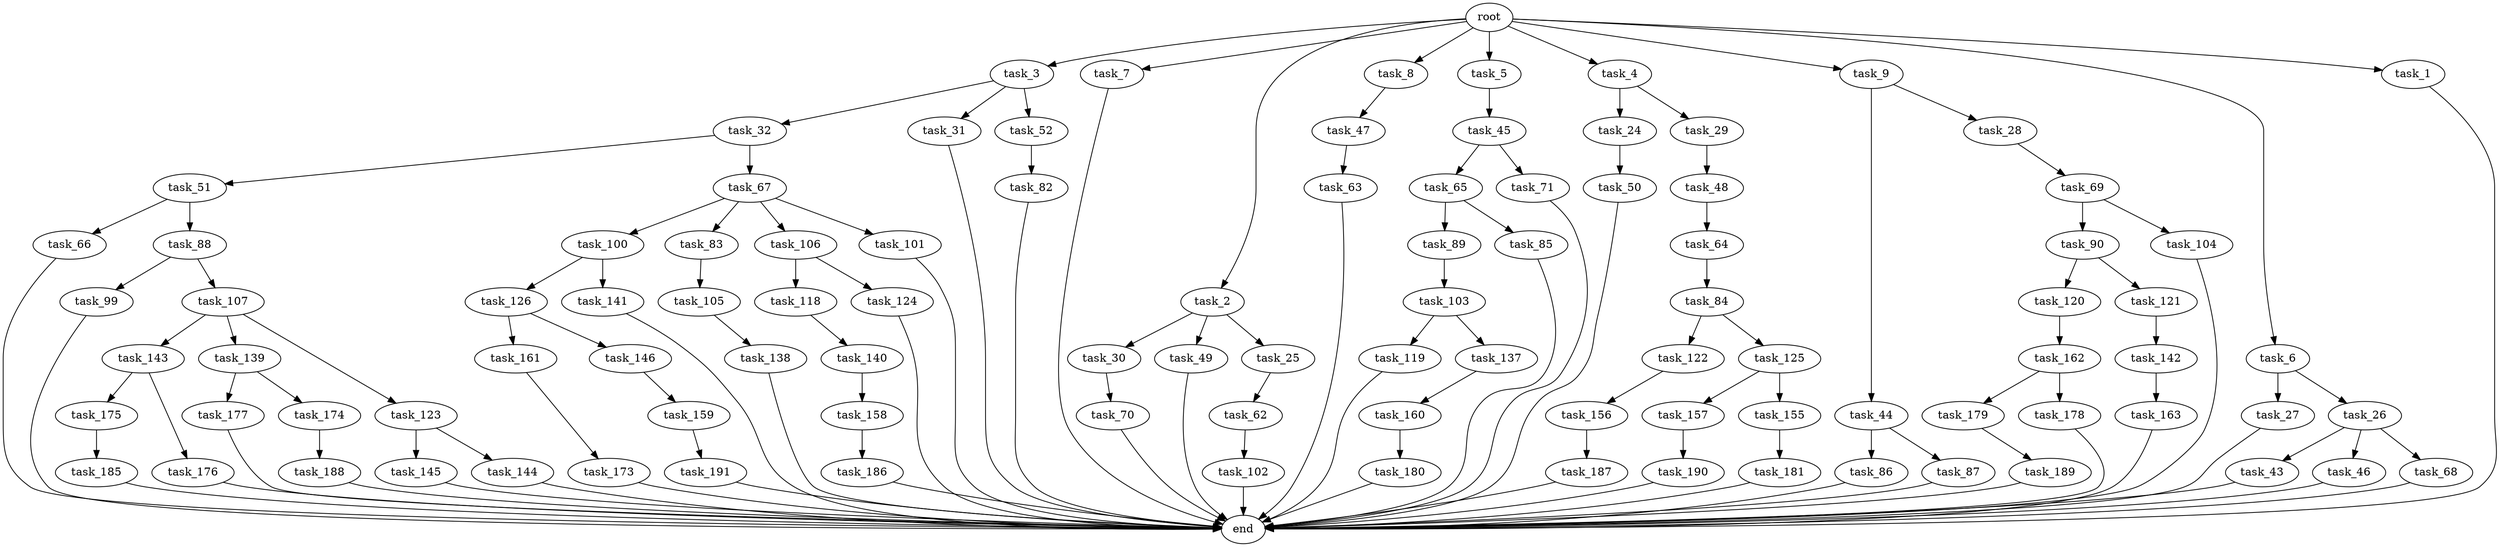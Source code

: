 digraph G {
  task_173 [size="7730941132.800000"];
  task_65 [size="69578470195.199997"];
  task_45 [size="30923764531.200001"];
  task_89 [size="7730941132.800000"];
  task_100 [size="85899345920.000000"];
  task_47 [size="21474836480.000000"];
  task_90 [size="69578470195.199997"];
  task_3 [size="102.400000"];
  task_7 [size="102.400000"];
  task_30 [size="7730941132.800000"];
  task_2 [size="102.400000"];
  end [size="0.000000"];
  task_8 [size="102.400000"];
  task_44 [size="13743895347.200001"];
  task_163 [size="42090679500.800003"];
  task_69 [size="54975581388.800003"];
  task_84 [size="69578470195.199997"];
  task_49 [size="7730941132.800000"];
  task_187 [size="69578470195.199997"];
  task_86 [size="13743895347.200001"];
  task_145 [size="13743895347.200001"];
  task_43 [size="85899345920.000000"];
  task_118 [size="13743895347.200001"];
  task_189 [size="69578470195.199997"];
  task_71 [size="69578470195.199997"];
  task_160 [size="30923764531.200001"];
  task_105 [size="42090679500.800003"];
  task_5 [size="102.400000"];
  task_48 [size="13743895347.200001"];
  task_4 [size="102.400000"];
  task_157 [size="42090679500.800003"];
  task_185 [size="21474836480.000000"];
  task_99 [size="7730941132.800000"];
  task_181 [size="42090679500.800003"];
  task_120 [size="3435973836.800000"];
  task_177 [size="13743895347.200001"];
  task_82 [size="54975581388.800003"];
  task_144 [size="13743895347.200001"];
  task_50 [size="30923764531.200001"];
  task_24 [size="30923764531.200001"];
  task_161 [size="85899345920.000000"];
  task_83 [size="85899345920.000000"];
  task_191 [size="42090679500.800003"];
  task_103 [size="54975581388.800003"];
  task_62 [size="30923764531.200001"];
  task_9 [size="102.400000"];
  task_46 [size="85899345920.000000"];
  task_175 [size="7730941132.800000"];
  task_124 [size="13743895347.200001"];
  task_121 [size="3435973836.800000"];
  task_186 [size="13743895347.200001"];
  task_107 [size="7730941132.800000"];
  task_25 [size="7730941132.800000"];
  task_126 [size="42090679500.800003"];
  task_27 [size="30923764531.200001"];
  task_179 [size="13743895347.200001"];
  task_6 [size="102.400000"];
  task_143 [size="54975581388.800003"];
  task_51 [size="30923764531.200001"];
  task_66 [size="30923764531.200001"];
  task_142 [size="54975581388.800003"];
  root [size="0.000000"];
  task_106 [size="85899345920.000000"];
  task_146 [size="85899345920.000000"];
  task_32 [size="7730941132.800000"];
  task_141 [size="42090679500.800003"];
  task_188 [size="85899345920.000000"];
  task_180 [size="3435973836.800000"];
  task_88 [size="30923764531.200001"];
  task_26 [size="30923764531.200001"];
  task_190 [size="69578470195.199997"];
  task_87 [size="13743895347.200001"];
  task_70 [size="7730941132.800000"];
  task_29 [size="30923764531.200001"];
  task_31 [size="7730941132.800000"];
  task_85 [size="7730941132.800000"];
  task_122 [size="30923764531.200001"];
  task_119 [size="85899345920.000000"];
  task_63 [size="7730941132.800000"];
  task_52 [size="7730941132.800000"];
  task_162 [size="3435973836.800000"];
  task_101 [size="85899345920.000000"];
  task_28 [size="13743895347.200001"];
  task_67 [size="30923764531.200001"];
  task_178 [size="13743895347.200001"];
  task_159 [size="69578470195.199997"];
  task_125 [size="30923764531.200001"];
  task_102 [size="54975581388.800003"];
  task_155 [size="42090679500.800003"];
  task_158 [size="85899345920.000000"];
  task_137 [size="85899345920.000000"];
  task_138 [size="7730941132.800000"];
  task_139 [size="54975581388.800003"];
  task_140 [size="21474836480.000000"];
  task_156 [size="54975581388.800003"];
  task_1 [size="102.400000"];
  task_68 [size="85899345920.000000"];
  task_104 [size="69578470195.199997"];
  task_176 [size="7730941132.800000"];
  task_174 [size="13743895347.200001"];
  task_64 [size="3435973836.800000"];
  task_123 [size="54975581388.800003"];

  task_173 -> end [size="1.000000"];
  task_65 -> task_89 [size="75497472.000000"];
  task_65 -> task_85 [size="75497472.000000"];
  task_45 -> task_65 [size="679477248.000000"];
  task_45 -> task_71 [size="679477248.000000"];
  task_89 -> task_103 [size="536870912.000000"];
  task_100 -> task_126 [size="411041792.000000"];
  task_100 -> task_141 [size="411041792.000000"];
  task_47 -> task_63 [size="75497472.000000"];
  task_90 -> task_120 [size="33554432.000000"];
  task_90 -> task_121 [size="33554432.000000"];
  task_3 -> task_31 [size="75497472.000000"];
  task_3 -> task_32 [size="75497472.000000"];
  task_3 -> task_52 [size="75497472.000000"];
  task_7 -> end [size="1.000000"];
  task_30 -> task_70 [size="75497472.000000"];
  task_2 -> task_30 [size="75497472.000000"];
  task_2 -> task_49 [size="75497472.000000"];
  task_2 -> task_25 [size="75497472.000000"];
  task_8 -> task_47 [size="209715200.000000"];
  task_44 -> task_87 [size="134217728.000000"];
  task_44 -> task_86 [size="134217728.000000"];
  task_163 -> end [size="1.000000"];
  task_69 -> task_104 [size="679477248.000000"];
  task_69 -> task_90 [size="679477248.000000"];
  task_84 -> task_125 [size="301989888.000000"];
  task_84 -> task_122 [size="301989888.000000"];
  task_49 -> end [size="1.000000"];
  task_187 -> end [size="1.000000"];
  task_86 -> end [size="1.000000"];
  task_145 -> end [size="1.000000"];
  task_43 -> end [size="1.000000"];
  task_118 -> task_140 [size="209715200.000000"];
  task_189 -> end [size="1.000000"];
  task_71 -> end [size="1.000000"];
  task_160 -> task_180 [size="33554432.000000"];
  task_105 -> task_138 [size="75497472.000000"];
  task_5 -> task_45 [size="301989888.000000"];
  task_48 -> task_64 [size="33554432.000000"];
  task_4 -> task_24 [size="301989888.000000"];
  task_4 -> task_29 [size="301989888.000000"];
  task_157 -> task_190 [size="679477248.000000"];
  task_185 -> end [size="1.000000"];
  task_99 -> end [size="1.000000"];
  task_181 -> end [size="1.000000"];
  task_120 -> task_162 [size="33554432.000000"];
  task_177 -> end [size="1.000000"];
  task_82 -> end [size="1.000000"];
  task_144 -> end [size="1.000000"];
  task_50 -> end [size="1.000000"];
  task_24 -> task_50 [size="301989888.000000"];
  task_161 -> task_173 [size="75497472.000000"];
  task_83 -> task_105 [size="411041792.000000"];
  task_191 -> end [size="1.000000"];
  task_103 -> task_119 [size="838860800.000000"];
  task_103 -> task_137 [size="838860800.000000"];
  task_62 -> task_102 [size="536870912.000000"];
  task_9 -> task_28 [size="134217728.000000"];
  task_9 -> task_44 [size="134217728.000000"];
  task_46 -> end [size="1.000000"];
  task_175 -> task_185 [size="209715200.000000"];
  task_124 -> end [size="1.000000"];
  task_121 -> task_142 [size="536870912.000000"];
  task_186 -> end [size="1.000000"];
  task_107 -> task_139 [size="536870912.000000"];
  task_107 -> task_123 [size="536870912.000000"];
  task_107 -> task_143 [size="536870912.000000"];
  task_25 -> task_62 [size="301989888.000000"];
  task_126 -> task_161 [size="838860800.000000"];
  task_126 -> task_146 [size="838860800.000000"];
  task_27 -> end [size="1.000000"];
  task_179 -> task_189 [size="679477248.000000"];
  task_6 -> task_26 [size="301989888.000000"];
  task_6 -> task_27 [size="301989888.000000"];
  task_143 -> task_176 [size="75497472.000000"];
  task_143 -> task_175 [size="75497472.000000"];
  task_51 -> task_88 [size="301989888.000000"];
  task_51 -> task_66 [size="301989888.000000"];
  task_66 -> end [size="1.000000"];
  task_142 -> task_163 [size="411041792.000000"];
  root -> task_8 [size="1.000000"];
  root -> task_9 [size="1.000000"];
  root -> task_3 [size="1.000000"];
  root -> task_7 [size="1.000000"];
  root -> task_6 [size="1.000000"];
  root -> task_1 [size="1.000000"];
  root -> task_5 [size="1.000000"];
  root -> task_2 [size="1.000000"];
  root -> task_4 [size="1.000000"];
  task_106 -> task_124 [size="134217728.000000"];
  task_106 -> task_118 [size="134217728.000000"];
  task_146 -> task_159 [size="679477248.000000"];
  task_32 -> task_51 [size="301989888.000000"];
  task_32 -> task_67 [size="301989888.000000"];
  task_141 -> end [size="1.000000"];
  task_188 -> end [size="1.000000"];
  task_180 -> end [size="1.000000"];
  task_88 -> task_99 [size="75497472.000000"];
  task_88 -> task_107 [size="75497472.000000"];
  task_26 -> task_43 [size="838860800.000000"];
  task_26 -> task_46 [size="838860800.000000"];
  task_26 -> task_68 [size="838860800.000000"];
  task_190 -> end [size="1.000000"];
  task_87 -> end [size="1.000000"];
  task_70 -> end [size="1.000000"];
  task_29 -> task_48 [size="134217728.000000"];
  task_31 -> end [size="1.000000"];
  task_85 -> end [size="1.000000"];
  task_122 -> task_156 [size="536870912.000000"];
  task_119 -> end [size="1.000000"];
  task_63 -> end [size="1.000000"];
  task_52 -> task_82 [size="536870912.000000"];
  task_162 -> task_179 [size="134217728.000000"];
  task_162 -> task_178 [size="134217728.000000"];
  task_101 -> end [size="1.000000"];
  task_28 -> task_69 [size="536870912.000000"];
  task_67 -> task_83 [size="838860800.000000"];
  task_67 -> task_106 [size="838860800.000000"];
  task_67 -> task_100 [size="838860800.000000"];
  task_67 -> task_101 [size="838860800.000000"];
  task_178 -> end [size="1.000000"];
  task_159 -> task_191 [size="411041792.000000"];
  task_125 -> task_157 [size="411041792.000000"];
  task_125 -> task_155 [size="411041792.000000"];
  task_102 -> end [size="1.000000"];
  task_155 -> task_181 [size="411041792.000000"];
  task_158 -> task_186 [size="134217728.000000"];
  task_137 -> task_160 [size="301989888.000000"];
  task_138 -> end [size="1.000000"];
  task_139 -> task_174 [size="134217728.000000"];
  task_139 -> task_177 [size="134217728.000000"];
  task_140 -> task_158 [size="838860800.000000"];
  task_156 -> task_187 [size="679477248.000000"];
  task_1 -> end [size="1.000000"];
  task_68 -> end [size="1.000000"];
  task_104 -> end [size="1.000000"];
  task_176 -> end [size="1.000000"];
  task_174 -> task_188 [size="838860800.000000"];
  task_64 -> task_84 [size="679477248.000000"];
  task_123 -> task_145 [size="134217728.000000"];
  task_123 -> task_144 [size="134217728.000000"];
}
